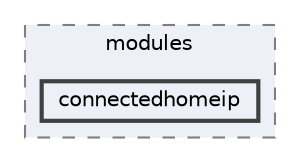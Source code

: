 digraph "build/modules/connectedhomeip"
{
 // LATEX_PDF_SIZE
  bgcolor="transparent";
  edge [fontname=Helvetica,fontsize=10,labelfontname=Helvetica,labelfontsize=10];
  node [fontname=Helvetica,fontsize=10,shape=box,height=0.2,width=0.4];
  compound=true
  subgraph clusterdir_587cd7e785de0867f5b3392122b4ea11 {
    graph [ bgcolor="#edf0f7", pencolor="grey50", label="modules", fontname=Helvetica,fontsize=10 style="filled,dashed", URL="dir_587cd7e785de0867f5b3392122b4ea11.html",tooltip=""]
  dir_b8b538b5819776acc0d7f81c7717dba3 [label="connectedhomeip", fillcolor="#edf0f7", color="grey25", style="filled,bold", URL="dir_b8b538b5819776acc0d7f81c7717dba3.html",tooltip=""];
  }
}
